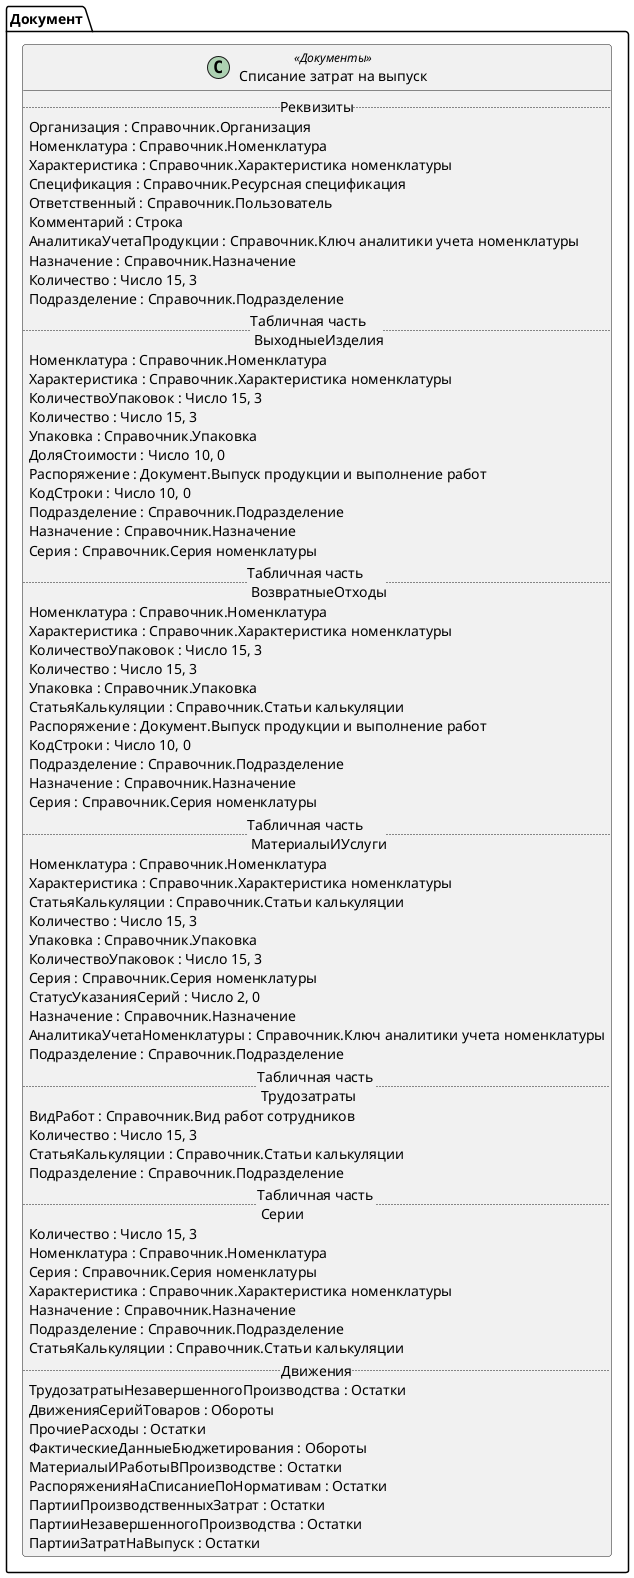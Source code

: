 ﻿@startuml СписаниеЗатратНаВыпуск
'!include templates.wsd
'..\include templates.wsd
class Документ.СписаниеЗатратНаВыпуск as "Списание затрат на выпуск" <<Документы>>
{
..Реквизиты..
Организация : Справочник.Организация
Номенклатура : Справочник.Номенклатура
Характеристика : Справочник.Характеристика номенклатуры
Спецификация : Справочник.Ресурсная спецификация
Ответственный : Справочник.Пользователь
Комментарий : Строка
АналитикаУчетаПродукции : Справочник.Ключ аналитики учета номенклатуры
Назначение : Справочник.Назначение
Количество : Число 15, 3
Подразделение : Справочник.Подразделение
..Табличная часть \n ВыходныеИзделия..
Номенклатура : Справочник.Номенклатура
Характеристика : Справочник.Характеристика номенклатуры
КоличествоУпаковок : Число 15, 3
Количество : Число 15, 3
Упаковка : Справочник.Упаковка
ДоляСтоимости : Число 10, 0
Распоряжение : Документ.Выпуск продукции и выполнение работ
КодСтроки : Число 10, 0
Подразделение : Справочник.Подразделение
Назначение : Справочник.Назначение
Серия : Справочник.Серия номенклатуры
..Табличная часть \n ВозвратныеОтходы..
Номенклатура : Справочник.Номенклатура
Характеристика : Справочник.Характеристика номенклатуры
КоличествоУпаковок : Число 15, 3
Количество : Число 15, 3
Упаковка : Справочник.Упаковка
СтатьяКалькуляции : Справочник.Статьи калькуляции
Распоряжение : Документ.Выпуск продукции и выполнение работ
КодСтроки : Число 10, 0
Подразделение : Справочник.Подразделение
Назначение : Справочник.Назначение
Серия : Справочник.Серия номенклатуры
..Табличная часть \n МатериалыИУслуги..
Номенклатура : Справочник.Номенклатура
Характеристика : Справочник.Характеристика номенклатуры
СтатьяКалькуляции : Справочник.Статьи калькуляции
Количество : Число 15, 3
Упаковка : Справочник.Упаковка
КоличествоУпаковок : Число 15, 3
Серия : Справочник.Серия номенклатуры
СтатусУказанияСерий : Число 2, 0
Назначение : Справочник.Назначение
АналитикаУчетаНоменклатуры : Справочник.Ключ аналитики учета номенклатуры
Подразделение : Справочник.Подразделение
..Табличная часть \n Трудозатраты..
ВидРабот : Справочник.Вид работ сотрудников
Количество : Число 15, 3
СтатьяКалькуляции : Справочник.Статьи калькуляции
Подразделение : Справочник.Подразделение
..Табличная часть \n Серии..
Количество : Число 15, 3
Номенклатура : Справочник.Номенклатура
Серия : Справочник.Серия номенклатуры
Характеристика : Справочник.Характеристика номенклатуры
Назначение : Справочник.Назначение
Подразделение : Справочник.Подразделение
СтатьяКалькуляции : Справочник.Статьи калькуляции
..Движения..
ТрудозатратыНезавершенногоПроизводства : Остатки
ДвиженияСерийТоваров : Обороты
ПрочиеРасходы : Остатки
ФактическиеДанныеБюджетирования : Обороты
МатериалыИРаботыВПроизводстве : Остатки
РаспоряженияНаСписаниеПоНормативам : Остатки
ПартииПроизводственныхЗатрат : Остатки
ПартииНезавершенногоПроизводства : Остатки
ПартииЗатратНаВыпуск : Остатки
}
@enduml
